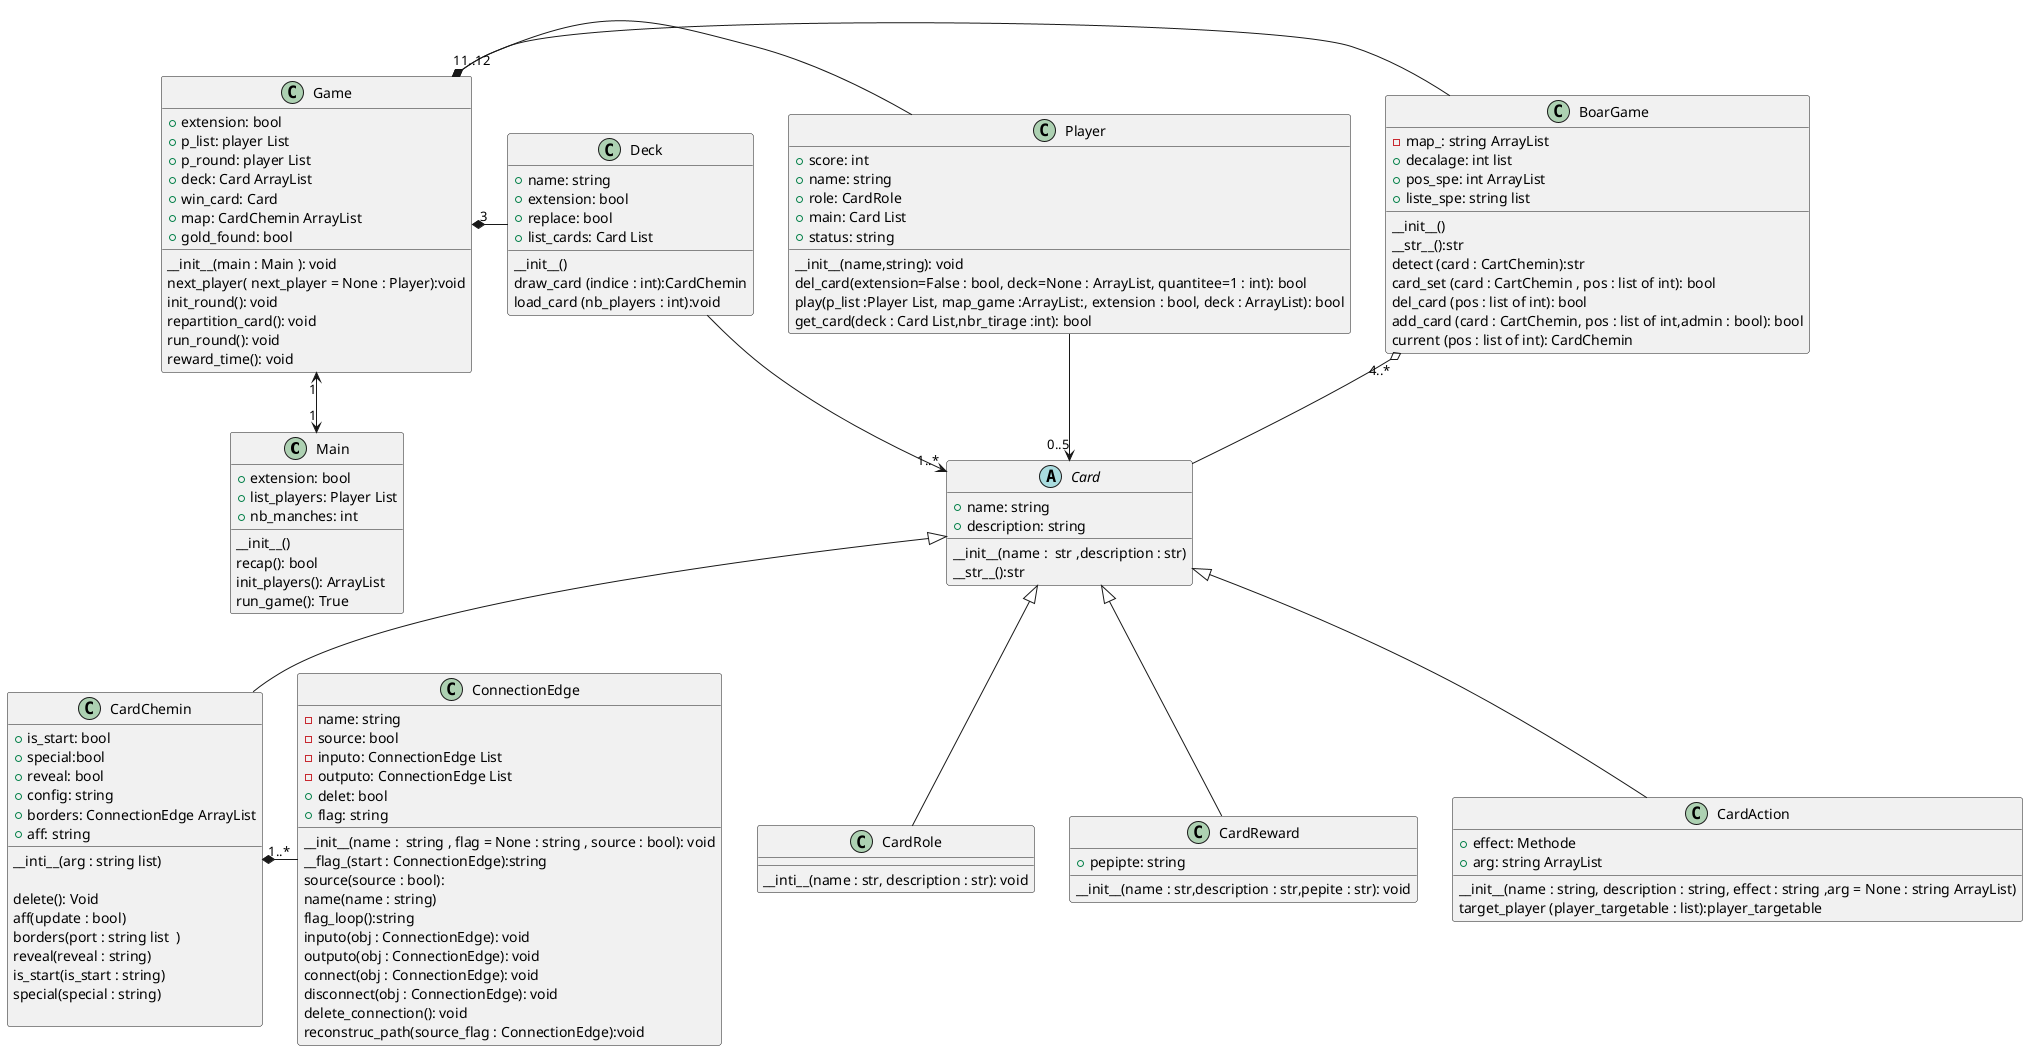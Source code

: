 @startuml
'https://plantuml.com/class-diagram
class Main {
+extension: bool
+list_players: Player List
+nb_manches: int
__
__init__()
recap(): bool
init_players(): ArrayList
run_game(): True
}

Game "1" <-->  "1" Main

class Game{
+extension: bool
+p_list: player List
+p_round: player List
+deck: Card ArrayList
+win_card: Card
+map: CardChemin ArrayList
+gold_found: bool
__
__init__(main : Main ): void
next_player( next_player = None : Player):void
init_round(): void
repartition_card(): void
run_round(): void
reward_time(): void
}

Game"1" *- BoarGame
Game"1..12" *- Player
Game"3" *- Deck



class BoarGame{
-map_: string ArrayList
+decalage: int list
+pos_spe: int ArrayList
+liste_spe: string list
__
__init__()
__str__():str
detect (card : CartChemin):str
card_set (card : CartChemin , pos : list of int): bool
del_card (pos : list of int): bool
add_card (card : CartChemin, pos : list of int,admin : bool): bool
current (pos : list of int): CardChemin
}
BoarGame "4..*" o-- Card

class Player{
+score: int
+name: string
+role: CardRole
+main: Card List
+status: string
__
__init__(name,string): void
del_card(extension=False : bool, deck=None : ArrayList, quantitee=1 : int): bool
play(p_list :Player List, map_game :ArrayList:, extension : bool, deck : ArrayList): bool
get_card(deck : Card List,nbr_tirage :int): bool
}
Player --> "0..5" Card


class Deck{
+name: string
+extension: bool
+replace: bool
+list_cards: Card List
__
__init__()
draw_card (indice : int):CardChemin
load_card (nb_players : int):void
}
Deck --> "1..*" Card



abstract class Card{
+name: string
+description: string
__
__init__(name :  str ,description : str)
__str__():str
}

Card <|-- CardChemin
Card <|-- CardRole
Card <|-- CardReward
Card <|-- CardAction

class CardRole{
__
__inti__(name : str, description : str): void
}

class CardReward{
+pepipte: string
__
__init__(name : str,description : str,pepite : str): void
}

class CardAction{
+effect: Methode
+arg: string ArrayList
__
__init__(name : string, description : string, effect : string ,arg = None : string ArrayList)
target_player (player_targetable : list):player_targetable
}



class CardChemin{
+is_start: bool
+special:bool
+reveal: bool
+config: string
+borders: ConnectionEdge ArrayList
+aff: string
__
__inti__(arg : string list)

delete(): Void
aff(update : bool)
borders(port : string list  )
reveal(reveal : string)
is_start(is_start : string)
special(special : string)

}
CardChemin"1..*" *- ConnectionEdge



class ConnectionEdge{
-name: string
-source: bool
-inputo: ConnectionEdge List
-outputo: ConnectionEdge List
+delet: bool
+flag: string
__
__init__(name :  string , flag = None : string , source : bool): void
__flag_(start : ConnectionEdge):string
source(source : bool):
name(name : string)
flag_loop():string
inputo(obj : ConnectionEdge): void
outputo(obj : ConnectionEdge): void
connect(obj : ConnectionEdge): void
disconnect(obj : ConnectionEdge): void
delete_connection(): void
reconstruc_path(source_flag : ConnectionEdge):void
}
@enduml